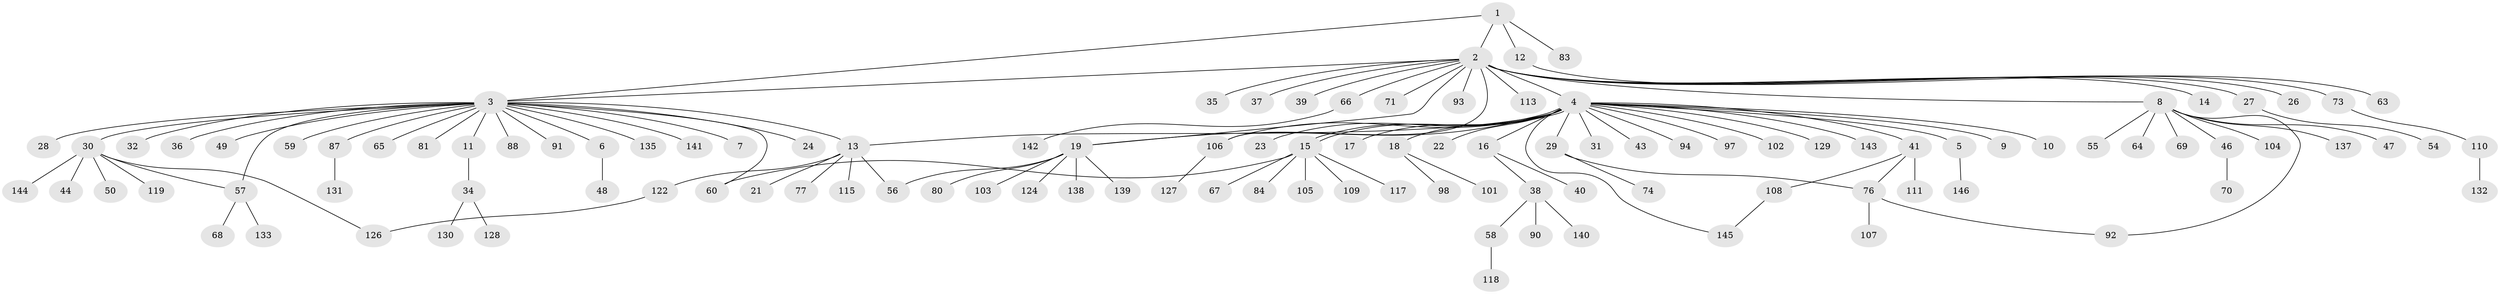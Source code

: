 // Generated by graph-tools (version 1.1) at 2025/51/02/27/25 19:51:54]
// undirected, 115 vertices, 126 edges
graph export_dot {
graph [start="1"]
  node [color=gray90,style=filled];
  1 [super="+53"];
  2 [super="+79"];
  3 [super="+136"];
  4 [super="+20"];
  5 [super="+75"];
  6;
  7 [super="+96"];
  8 [super="+120"];
  9;
  10 [super="+134"];
  11;
  12;
  13 [super="+42"];
  14;
  15 [super="+95"];
  16 [super="+25"];
  17 [super="+78"];
  18 [super="+33"];
  19 [super="+123"];
  21;
  22;
  23;
  24;
  26;
  27;
  28;
  29 [super="+52"];
  30 [super="+62"];
  31 [super="+45"];
  32 [super="+61"];
  34;
  35;
  36;
  37;
  38 [super="+147"];
  39;
  40;
  41 [super="+51"];
  43;
  44;
  46 [super="+86"];
  47;
  48 [super="+99"];
  49;
  50;
  54 [super="+85"];
  55;
  56 [super="+125"];
  57 [super="+112"];
  58 [super="+82"];
  59;
  60 [super="+121"];
  63;
  64;
  65;
  66;
  67 [super="+72"];
  68;
  69;
  70;
  71;
  73;
  74;
  76 [super="+89"];
  77 [super="+100"];
  80;
  81;
  83;
  84;
  87;
  88;
  90;
  91;
  92 [super="+116"];
  93;
  94;
  97;
  98;
  101;
  102;
  103;
  104;
  105;
  106;
  107;
  108;
  109;
  110 [super="+114"];
  111;
  113;
  115;
  117;
  118;
  119;
  122;
  124;
  126;
  127;
  128;
  129;
  130;
  131;
  132;
  133;
  135;
  137;
  138;
  139;
  140;
  141;
  142;
  143;
  144;
  145;
  146;
  1 -- 2;
  1 -- 3;
  1 -- 12;
  1 -- 83;
  2 -- 3;
  2 -- 4;
  2 -- 8;
  2 -- 14;
  2 -- 19;
  2 -- 26;
  2 -- 27;
  2 -- 35;
  2 -- 37;
  2 -- 39;
  2 -- 66;
  2 -- 71;
  2 -- 73;
  2 -- 93;
  2 -- 106;
  2 -- 113;
  3 -- 6;
  3 -- 7;
  3 -- 11;
  3 -- 13;
  3 -- 24;
  3 -- 28;
  3 -- 30;
  3 -- 32;
  3 -- 36;
  3 -- 49;
  3 -- 57;
  3 -- 59;
  3 -- 60;
  3 -- 65;
  3 -- 81;
  3 -- 87;
  3 -- 88;
  3 -- 91;
  3 -- 135;
  3 -- 141;
  4 -- 5;
  4 -- 9;
  4 -- 10;
  4 -- 13;
  4 -- 15;
  4 -- 15;
  4 -- 16;
  4 -- 17;
  4 -- 18;
  4 -- 22;
  4 -- 23;
  4 -- 29;
  4 -- 31;
  4 -- 43;
  4 -- 94;
  4 -- 97;
  4 -- 102;
  4 -- 106;
  4 -- 129;
  4 -- 143;
  4 -- 145;
  4 -- 41;
  4 -- 19;
  5 -- 146;
  6 -- 48;
  8 -- 46;
  8 -- 47;
  8 -- 55;
  8 -- 64;
  8 -- 69;
  8 -- 104;
  8 -- 137;
  8 -- 92;
  11 -- 34;
  12 -- 63;
  13 -- 21;
  13 -- 56;
  13 -- 77;
  13 -- 115;
  13 -- 122;
  15 -- 67;
  15 -- 84;
  15 -- 105;
  15 -- 109;
  15 -- 117;
  15 -- 60;
  16 -- 38;
  16 -- 40;
  18 -- 101;
  18 -- 98;
  19 -- 80;
  19 -- 103;
  19 -- 124;
  19 -- 138;
  19 -- 139;
  19 -- 56;
  27 -- 54;
  29 -- 74;
  29 -- 76;
  30 -- 44;
  30 -- 50;
  30 -- 57;
  30 -- 119;
  30 -- 126;
  30 -- 144;
  34 -- 128;
  34 -- 130;
  38 -- 58;
  38 -- 90;
  38 -- 140;
  41 -- 76;
  41 -- 108;
  41 -- 111;
  46 -- 70;
  57 -- 68;
  57 -- 133;
  58 -- 118;
  66 -- 142;
  73 -- 110;
  76 -- 92;
  76 -- 107;
  87 -- 131;
  106 -- 127;
  108 -- 145;
  110 -- 132;
  122 -- 126;
}
